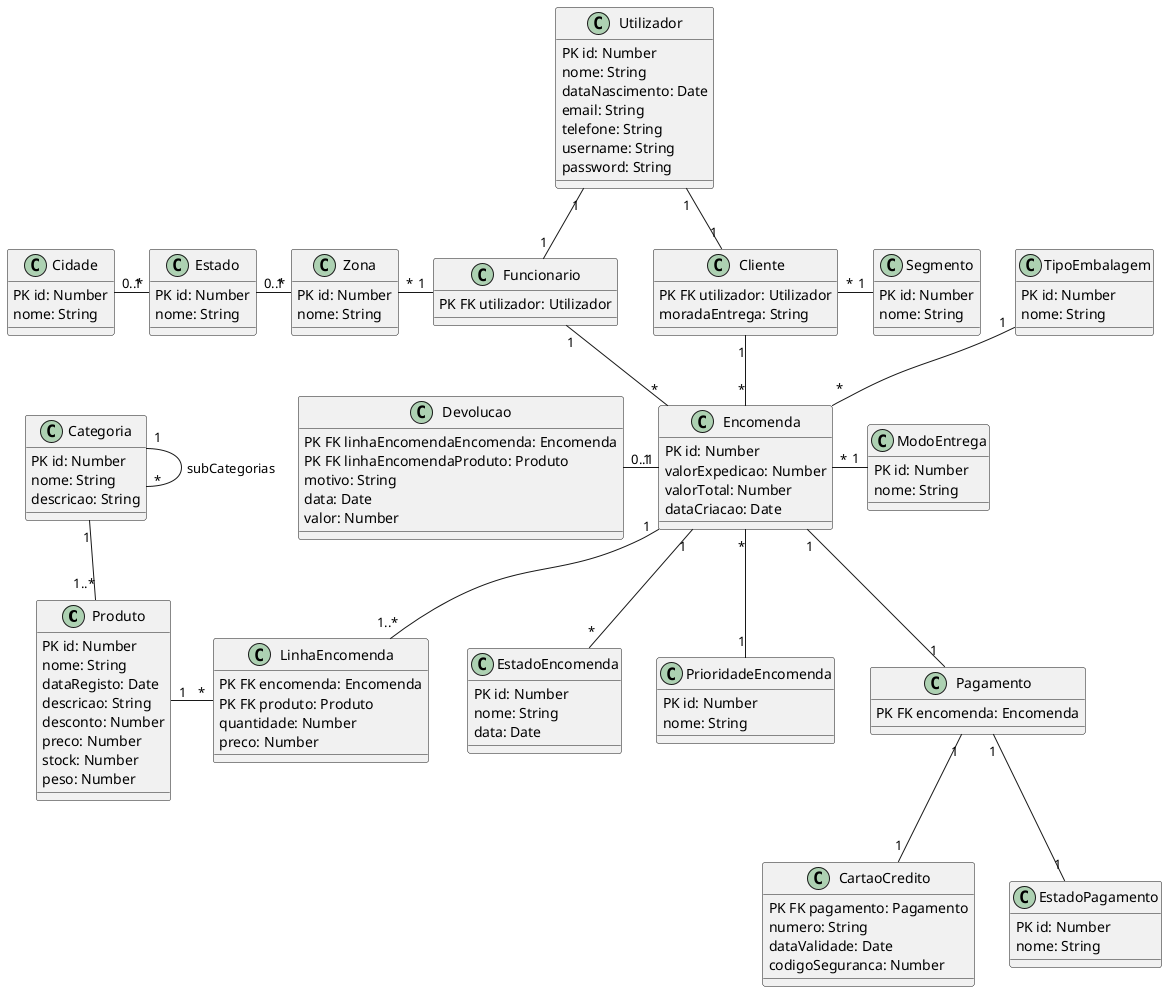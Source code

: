 @startuml
' Questões:
'  Histórico?
'  entregas parciais e entregas restantes
'  pagamento, guardar? Útil para a devolução?

class Produto {
    PK id: Number
    nome: String
    dataRegisto: Date
    descricao: String
    ' 10% de desconto em informática? ou iPhone 14 com desconto?
    desconto: Number
    preco: Number
    stock: Number
    peso: Number
}

class Categoria {
    PK id: Number
    nome: String
    descricao: String
}

class Utilizador {
    PK id: Number
    nome: String
    dataNascimento: Date
    email: String
    telefone: String
    username: String
    password: String
    ' Contactos?
    '  1) email e telefone (2 contactos)
    '  2) email1, email2, telefone1, telefone2, batata1, ... (n contactos)   
}

class Cliente {
    PK FK utilizador: Utilizador
    moradaEntrega: String
}

class Funcionario {
    ' Gestor ou Diretor Comercial. Separar em duas?
    PK FK utilizador: Utilizador
}

class Encomenda {
    PK id: Number
    ' valorExpedição e/ou valorTotal?
    valorExpedicao: Number
    valorTotal: Number
    dataCriacao: Date
}

class LinhaEncomenda {
    PK FK encomenda: Encomenda
    PK FK produto: Produto
    quantidade: Number
    ' No caso do preço do produto mudar, o preço da linha de encomenda não deve ser alterado
    preco: Number
}

class EstadoEncomenda {
    ' Aberto, Aceite, Cancelado
    PK id: Number
    nome: String
    data: Date
}

class Segmento {
    PK id: Number
    nome: String
}

class PrioridadeEncomenda {
    PK id: Number
    nome: String
}

class ModoEntrega {
    PK id: Number
    nome: String
}

class Devolucao {
    PK FK linhaEncomendaEncomenda: Encomenda
    PK FK linhaEncomendaProduto: Produto
    motivo: String
    data: Date
    valor: Number
}

class Pagamento {
    PK FK encomenda: Encomenda
}

class CartaoCredito {
    PK FK pagamento: Pagamento
    numero: String
    dataValidade: Date
    codigoSeguranca: Number
}

class EstadoPagamento {
    PK id: Number
    nome: String
}

class TipoEmbalagem {
    PK id: Number
    nome: String
}


class Zona {
    PK id: Number
    nome: String
}

class Estado {
    PK id: Number
    nome: String
}

class Cidade {
    PK id: Number
    nome: String
}

Cidade "0..*" - "1" Estado
Estado "0..*" - "1" Zona
Zona "*" - "1" Funcionario

Categoria "1" -- "*" Categoria : subCategorias

Encomenda "1" -- "1..*" LinhaEncomenda
Produto "1" - "*" LinhaEncomenda

Categoria "1" -- "1..*" Produto

Devolucao "0..1" - "1" Encomenda
TipoEmbalagem "1" -- "*" Encomenda

Utilizador "1" -- "1" Funcionario
Utilizador "1" -- "1" Cliente

Funcionario "1" -- "*" Encomenda
Cliente "1" -- "*" Encomenda

Encomenda "1" -- "*" EstadoEncomenda
Encomenda "*" -- "1" PrioridadeEncomenda
Encomenda "1" -- "1" Pagamento
Pagamento "1" -- "1" EstadoPagamento
Pagamento "1" -- "1" CartaoCredito 
Encomenda "*" - "1" ModoEntrega

Cliente "*" - "1" Segmento

@enduml